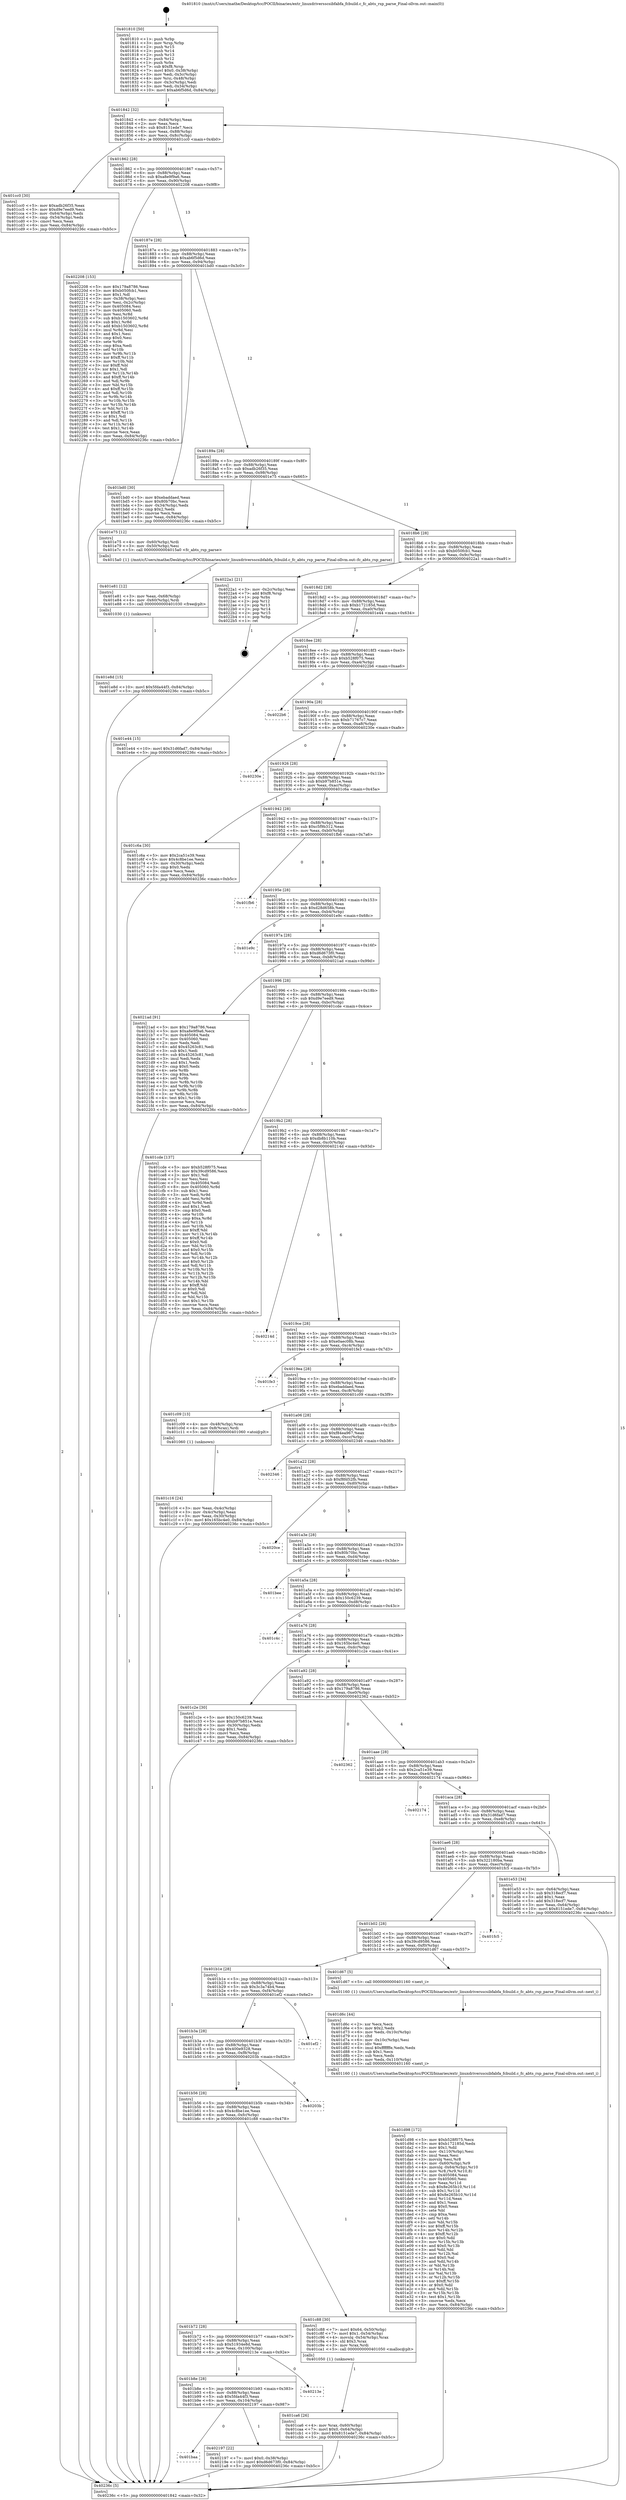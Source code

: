 digraph "0x401810" {
  label = "0x401810 (/mnt/c/Users/mathe/Desktop/tcc/POCII/binaries/extr_linuxdriversscsibfabfa_fcbuild.c_fc_abts_rsp_parse_Final-ollvm.out::main(0))"
  labelloc = "t"
  node[shape=record]

  Entry [label="",width=0.3,height=0.3,shape=circle,fillcolor=black,style=filled]
  "0x401842" [label="{
     0x401842 [32]\l
     | [instrs]\l
     &nbsp;&nbsp;0x401842 \<+6\>: mov -0x84(%rbp),%eax\l
     &nbsp;&nbsp;0x401848 \<+2\>: mov %eax,%ecx\l
     &nbsp;&nbsp;0x40184a \<+6\>: sub $0x8151ede7,%ecx\l
     &nbsp;&nbsp;0x401850 \<+6\>: mov %eax,-0x88(%rbp)\l
     &nbsp;&nbsp;0x401856 \<+6\>: mov %ecx,-0x8c(%rbp)\l
     &nbsp;&nbsp;0x40185c \<+6\>: je 0000000000401cc0 \<main+0x4b0\>\l
  }"]
  "0x401cc0" [label="{
     0x401cc0 [30]\l
     | [instrs]\l
     &nbsp;&nbsp;0x401cc0 \<+5\>: mov $0xadb26f35,%eax\l
     &nbsp;&nbsp;0x401cc5 \<+5\>: mov $0xd9e7eed9,%ecx\l
     &nbsp;&nbsp;0x401cca \<+3\>: mov -0x64(%rbp),%edx\l
     &nbsp;&nbsp;0x401ccd \<+3\>: cmp -0x54(%rbp),%edx\l
     &nbsp;&nbsp;0x401cd0 \<+3\>: cmovl %ecx,%eax\l
     &nbsp;&nbsp;0x401cd3 \<+6\>: mov %eax,-0x84(%rbp)\l
     &nbsp;&nbsp;0x401cd9 \<+5\>: jmp 000000000040236c \<main+0xb5c\>\l
  }"]
  "0x401862" [label="{
     0x401862 [28]\l
     | [instrs]\l
     &nbsp;&nbsp;0x401862 \<+5\>: jmp 0000000000401867 \<main+0x57\>\l
     &nbsp;&nbsp;0x401867 \<+6\>: mov -0x88(%rbp),%eax\l
     &nbsp;&nbsp;0x40186d \<+5\>: sub $0xa8e9f9a6,%eax\l
     &nbsp;&nbsp;0x401872 \<+6\>: mov %eax,-0x90(%rbp)\l
     &nbsp;&nbsp;0x401878 \<+6\>: je 0000000000402208 \<main+0x9f8\>\l
  }"]
  Exit [label="",width=0.3,height=0.3,shape=circle,fillcolor=black,style=filled,peripheries=2]
  "0x402208" [label="{
     0x402208 [153]\l
     | [instrs]\l
     &nbsp;&nbsp;0x402208 \<+5\>: mov $0x179a8786,%eax\l
     &nbsp;&nbsp;0x40220d \<+5\>: mov $0xb050fcb1,%ecx\l
     &nbsp;&nbsp;0x402212 \<+2\>: mov $0x1,%dl\l
     &nbsp;&nbsp;0x402214 \<+3\>: mov -0x38(%rbp),%esi\l
     &nbsp;&nbsp;0x402217 \<+3\>: mov %esi,-0x2c(%rbp)\l
     &nbsp;&nbsp;0x40221a \<+7\>: mov 0x405084,%esi\l
     &nbsp;&nbsp;0x402221 \<+7\>: mov 0x405060,%edi\l
     &nbsp;&nbsp;0x402228 \<+3\>: mov %esi,%r8d\l
     &nbsp;&nbsp;0x40222b \<+7\>: sub $0xb1503602,%r8d\l
     &nbsp;&nbsp;0x402232 \<+4\>: sub $0x1,%r8d\l
     &nbsp;&nbsp;0x402236 \<+7\>: add $0xb1503602,%r8d\l
     &nbsp;&nbsp;0x40223d \<+4\>: imul %r8d,%esi\l
     &nbsp;&nbsp;0x402241 \<+3\>: and $0x1,%esi\l
     &nbsp;&nbsp;0x402244 \<+3\>: cmp $0x0,%esi\l
     &nbsp;&nbsp;0x402247 \<+4\>: sete %r9b\l
     &nbsp;&nbsp;0x40224b \<+3\>: cmp $0xa,%edi\l
     &nbsp;&nbsp;0x40224e \<+4\>: setl %r10b\l
     &nbsp;&nbsp;0x402252 \<+3\>: mov %r9b,%r11b\l
     &nbsp;&nbsp;0x402255 \<+4\>: xor $0xff,%r11b\l
     &nbsp;&nbsp;0x402259 \<+3\>: mov %r10b,%bl\l
     &nbsp;&nbsp;0x40225c \<+3\>: xor $0xff,%bl\l
     &nbsp;&nbsp;0x40225f \<+3\>: xor $0x1,%dl\l
     &nbsp;&nbsp;0x402262 \<+3\>: mov %r11b,%r14b\l
     &nbsp;&nbsp;0x402265 \<+4\>: and $0xff,%r14b\l
     &nbsp;&nbsp;0x402269 \<+3\>: and %dl,%r9b\l
     &nbsp;&nbsp;0x40226c \<+3\>: mov %bl,%r15b\l
     &nbsp;&nbsp;0x40226f \<+4\>: and $0xff,%r15b\l
     &nbsp;&nbsp;0x402273 \<+3\>: and %dl,%r10b\l
     &nbsp;&nbsp;0x402276 \<+3\>: or %r9b,%r14b\l
     &nbsp;&nbsp;0x402279 \<+3\>: or %r10b,%r15b\l
     &nbsp;&nbsp;0x40227c \<+3\>: xor %r15b,%r14b\l
     &nbsp;&nbsp;0x40227f \<+3\>: or %bl,%r11b\l
     &nbsp;&nbsp;0x402282 \<+4\>: xor $0xff,%r11b\l
     &nbsp;&nbsp;0x402286 \<+3\>: or $0x1,%dl\l
     &nbsp;&nbsp;0x402289 \<+3\>: and %dl,%r11b\l
     &nbsp;&nbsp;0x40228c \<+3\>: or %r11b,%r14b\l
     &nbsp;&nbsp;0x40228f \<+4\>: test $0x1,%r14b\l
     &nbsp;&nbsp;0x402293 \<+3\>: cmovne %ecx,%eax\l
     &nbsp;&nbsp;0x402296 \<+6\>: mov %eax,-0x84(%rbp)\l
     &nbsp;&nbsp;0x40229c \<+5\>: jmp 000000000040236c \<main+0xb5c\>\l
  }"]
  "0x40187e" [label="{
     0x40187e [28]\l
     | [instrs]\l
     &nbsp;&nbsp;0x40187e \<+5\>: jmp 0000000000401883 \<main+0x73\>\l
     &nbsp;&nbsp;0x401883 \<+6\>: mov -0x88(%rbp),%eax\l
     &nbsp;&nbsp;0x401889 \<+5\>: sub $0xab6f5d6d,%eax\l
     &nbsp;&nbsp;0x40188e \<+6\>: mov %eax,-0x94(%rbp)\l
     &nbsp;&nbsp;0x401894 \<+6\>: je 0000000000401bd0 \<main+0x3c0\>\l
  }"]
  "0x401baa" [label="{
     0x401baa\l
  }", style=dashed]
  "0x401bd0" [label="{
     0x401bd0 [30]\l
     | [instrs]\l
     &nbsp;&nbsp;0x401bd0 \<+5\>: mov $0xebaddaed,%eax\l
     &nbsp;&nbsp;0x401bd5 \<+5\>: mov $0x80b70bc,%ecx\l
     &nbsp;&nbsp;0x401bda \<+3\>: mov -0x34(%rbp),%edx\l
     &nbsp;&nbsp;0x401bdd \<+3\>: cmp $0x2,%edx\l
     &nbsp;&nbsp;0x401be0 \<+3\>: cmovne %ecx,%eax\l
     &nbsp;&nbsp;0x401be3 \<+6\>: mov %eax,-0x84(%rbp)\l
     &nbsp;&nbsp;0x401be9 \<+5\>: jmp 000000000040236c \<main+0xb5c\>\l
  }"]
  "0x40189a" [label="{
     0x40189a [28]\l
     | [instrs]\l
     &nbsp;&nbsp;0x40189a \<+5\>: jmp 000000000040189f \<main+0x8f\>\l
     &nbsp;&nbsp;0x40189f \<+6\>: mov -0x88(%rbp),%eax\l
     &nbsp;&nbsp;0x4018a5 \<+5\>: sub $0xadb26f35,%eax\l
     &nbsp;&nbsp;0x4018aa \<+6\>: mov %eax,-0x98(%rbp)\l
     &nbsp;&nbsp;0x4018b0 \<+6\>: je 0000000000401e75 \<main+0x665\>\l
  }"]
  "0x40236c" [label="{
     0x40236c [5]\l
     | [instrs]\l
     &nbsp;&nbsp;0x40236c \<+5\>: jmp 0000000000401842 \<main+0x32\>\l
  }"]
  "0x401810" [label="{
     0x401810 [50]\l
     | [instrs]\l
     &nbsp;&nbsp;0x401810 \<+1\>: push %rbp\l
     &nbsp;&nbsp;0x401811 \<+3\>: mov %rsp,%rbp\l
     &nbsp;&nbsp;0x401814 \<+2\>: push %r15\l
     &nbsp;&nbsp;0x401816 \<+2\>: push %r14\l
     &nbsp;&nbsp;0x401818 \<+2\>: push %r13\l
     &nbsp;&nbsp;0x40181a \<+2\>: push %r12\l
     &nbsp;&nbsp;0x40181c \<+1\>: push %rbx\l
     &nbsp;&nbsp;0x40181d \<+7\>: sub $0xf8,%rsp\l
     &nbsp;&nbsp;0x401824 \<+7\>: movl $0x0,-0x38(%rbp)\l
     &nbsp;&nbsp;0x40182b \<+3\>: mov %edi,-0x3c(%rbp)\l
     &nbsp;&nbsp;0x40182e \<+4\>: mov %rsi,-0x48(%rbp)\l
     &nbsp;&nbsp;0x401832 \<+3\>: mov -0x3c(%rbp),%edi\l
     &nbsp;&nbsp;0x401835 \<+3\>: mov %edi,-0x34(%rbp)\l
     &nbsp;&nbsp;0x401838 \<+10\>: movl $0xab6f5d6d,-0x84(%rbp)\l
  }"]
  "0x402197" [label="{
     0x402197 [22]\l
     | [instrs]\l
     &nbsp;&nbsp;0x402197 \<+7\>: movl $0x0,-0x38(%rbp)\l
     &nbsp;&nbsp;0x40219e \<+10\>: movl $0xd6d673f0,-0x84(%rbp)\l
     &nbsp;&nbsp;0x4021a8 \<+5\>: jmp 000000000040236c \<main+0xb5c\>\l
  }"]
  "0x401e75" [label="{
     0x401e75 [12]\l
     | [instrs]\l
     &nbsp;&nbsp;0x401e75 \<+4\>: mov -0x60(%rbp),%rdi\l
     &nbsp;&nbsp;0x401e79 \<+3\>: mov -0x50(%rbp),%esi\l
     &nbsp;&nbsp;0x401e7c \<+5\>: call 00000000004015a0 \<fc_abts_rsp_parse\>\l
     | [calls]\l
     &nbsp;&nbsp;0x4015a0 \{1\} (/mnt/c/Users/mathe/Desktop/tcc/POCII/binaries/extr_linuxdriversscsibfabfa_fcbuild.c_fc_abts_rsp_parse_Final-ollvm.out::fc_abts_rsp_parse)\l
  }"]
  "0x4018b6" [label="{
     0x4018b6 [28]\l
     | [instrs]\l
     &nbsp;&nbsp;0x4018b6 \<+5\>: jmp 00000000004018bb \<main+0xab\>\l
     &nbsp;&nbsp;0x4018bb \<+6\>: mov -0x88(%rbp),%eax\l
     &nbsp;&nbsp;0x4018c1 \<+5\>: sub $0xb050fcb1,%eax\l
     &nbsp;&nbsp;0x4018c6 \<+6\>: mov %eax,-0x9c(%rbp)\l
     &nbsp;&nbsp;0x4018cc \<+6\>: je 00000000004022a1 \<main+0xa91\>\l
  }"]
  "0x401b8e" [label="{
     0x401b8e [28]\l
     | [instrs]\l
     &nbsp;&nbsp;0x401b8e \<+5\>: jmp 0000000000401b93 \<main+0x383\>\l
     &nbsp;&nbsp;0x401b93 \<+6\>: mov -0x88(%rbp),%eax\l
     &nbsp;&nbsp;0x401b99 \<+5\>: sub $0x5fda44f3,%eax\l
     &nbsp;&nbsp;0x401b9e \<+6\>: mov %eax,-0x104(%rbp)\l
     &nbsp;&nbsp;0x401ba4 \<+6\>: je 0000000000402197 \<main+0x987\>\l
  }"]
  "0x4022a1" [label="{
     0x4022a1 [21]\l
     | [instrs]\l
     &nbsp;&nbsp;0x4022a1 \<+3\>: mov -0x2c(%rbp),%eax\l
     &nbsp;&nbsp;0x4022a4 \<+7\>: add $0xf8,%rsp\l
     &nbsp;&nbsp;0x4022ab \<+1\>: pop %rbx\l
     &nbsp;&nbsp;0x4022ac \<+2\>: pop %r12\l
     &nbsp;&nbsp;0x4022ae \<+2\>: pop %r13\l
     &nbsp;&nbsp;0x4022b0 \<+2\>: pop %r14\l
     &nbsp;&nbsp;0x4022b2 \<+2\>: pop %r15\l
     &nbsp;&nbsp;0x4022b4 \<+1\>: pop %rbp\l
     &nbsp;&nbsp;0x4022b5 \<+1\>: ret\l
  }"]
  "0x4018d2" [label="{
     0x4018d2 [28]\l
     | [instrs]\l
     &nbsp;&nbsp;0x4018d2 \<+5\>: jmp 00000000004018d7 \<main+0xc7\>\l
     &nbsp;&nbsp;0x4018d7 \<+6\>: mov -0x88(%rbp),%eax\l
     &nbsp;&nbsp;0x4018dd \<+5\>: sub $0xb172185d,%eax\l
     &nbsp;&nbsp;0x4018e2 \<+6\>: mov %eax,-0xa0(%rbp)\l
     &nbsp;&nbsp;0x4018e8 \<+6\>: je 0000000000401e44 \<main+0x634\>\l
  }"]
  "0x40213e" [label="{
     0x40213e\l
  }", style=dashed]
  "0x401e44" [label="{
     0x401e44 [15]\l
     | [instrs]\l
     &nbsp;&nbsp;0x401e44 \<+10\>: movl $0x31d6fad7,-0x84(%rbp)\l
     &nbsp;&nbsp;0x401e4e \<+5\>: jmp 000000000040236c \<main+0xb5c\>\l
  }"]
  "0x4018ee" [label="{
     0x4018ee [28]\l
     | [instrs]\l
     &nbsp;&nbsp;0x4018ee \<+5\>: jmp 00000000004018f3 \<main+0xe3\>\l
     &nbsp;&nbsp;0x4018f3 \<+6\>: mov -0x88(%rbp),%eax\l
     &nbsp;&nbsp;0x4018f9 \<+5\>: sub $0xb528f075,%eax\l
     &nbsp;&nbsp;0x4018fe \<+6\>: mov %eax,-0xa4(%rbp)\l
     &nbsp;&nbsp;0x401904 \<+6\>: je 00000000004022b6 \<main+0xaa6\>\l
  }"]
  "0x401e8d" [label="{
     0x401e8d [15]\l
     | [instrs]\l
     &nbsp;&nbsp;0x401e8d \<+10\>: movl $0x5fda44f3,-0x84(%rbp)\l
     &nbsp;&nbsp;0x401e97 \<+5\>: jmp 000000000040236c \<main+0xb5c\>\l
  }"]
  "0x4022b6" [label="{
     0x4022b6\l
  }", style=dashed]
  "0x40190a" [label="{
     0x40190a [28]\l
     | [instrs]\l
     &nbsp;&nbsp;0x40190a \<+5\>: jmp 000000000040190f \<main+0xff\>\l
     &nbsp;&nbsp;0x40190f \<+6\>: mov -0x88(%rbp),%eax\l
     &nbsp;&nbsp;0x401915 \<+5\>: sub $0xb71767c7,%eax\l
     &nbsp;&nbsp;0x40191a \<+6\>: mov %eax,-0xa8(%rbp)\l
     &nbsp;&nbsp;0x401920 \<+6\>: je 000000000040230e \<main+0xafe\>\l
  }"]
  "0x401e81" [label="{
     0x401e81 [12]\l
     | [instrs]\l
     &nbsp;&nbsp;0x401e81 \<+3\>: mov %eax,-0x68(%rbp)\l
     &nbsp;&nbsp;0x401e84 \<+4\>: mov -0x60(%rbp),%rdi\l
     &nbsp;&nbsp;0x401e88 \<+5\>: call 0000000000401030 \<free@plt\>\l
     | [calls]\l
     &nbsp;&nbsp;0x401030 \{1\} (unknown)\l
  }"]
  "0x40230e" [label="{
     0x40230e\l
  }", style=dashed]
  "0x401926" [label="{
     0x401926 [28]\l
     | [instrs]\l
     &nbsp;&nbsp;0x401926 \<+5\>: jmp 000000000040192b \<main+0x11b\>\l
     &nbsp;&nbsp;0x40192b \<+6\>: mov -0x88(%rbp),%eax\l
     &nbsp;&nbsp;0x401931 \<+5\>: sub $0xb97b851e,%eax\l
     &nbsp;&nbsp;0x401936 \<+6\>: mov %eax,-0xac(%rbp)\l
     &nbsp;&nbsp;0x40193c \<+6\>: je 0000000000401c6a \<main+0x45a\>\l
  }"]
  "0x401d98" [label="{
     0x401d98 [172]\l
     | [instrs]\l
     &nbsp;&nbsp;0x401d98 \<+5\>: mov $0xb528f075,%ecx\l
     &nbsp;&nbsp;0x401d9d \<+5\>: mov $0xb172185d,%edx\l
     &nbsp;&nbsp;0x401da2 \<+3\>: mov $0x1,%dil\l
     &nbsp;&nbsp;0x401da5 \<+6\>: mov -0x110(%rbp),%esi\l
     &nbsp;&nbsp;0x401dab \<+3\>: imul %eax,%esi\l
     &nbsp;&nbsp;0x401dae \<+3\>: movslq %esi,%r8\l
     &nbsp;&nbsp;0x401db1 \<+4\>: mov -0x60(%rbp),%r9\l
     &nbsp;&nbsp;0x401db5 \<+4\>: movslq -0x64(%rbp),%r10\l
     &nbsp;&nbsp;0x401db9 \<+4\>: mov %r8,(%r9,%r10,8)\l
     &nbsp;&nbsp;0x401dbd \<+7\>: mov 0x405084,%eax\l
     &nbsp;&nbsp;0x401dc4 \<+7\>: mov 0x405060,%esi\l
     &nbsp;&nbsp;0x401dcb \<+3\>: mov %eax,%r11d\l
     &nbsp;&nbsp;0x401dce \<+7\>: sub $0x8e265b10,%r11d\l
     &nbsp;&nbsp;0x401dd5 \<+4\>: sub $0x1,%r11d\l
     &nbsp;&nbsp;0x401dd9 \<+7\>: add $0x8e265b10,%r11d\l
     &nbsp;&nbsp;0x401de0 \<+4\>: imul %r11d,%eax\l
     &nbsp;&nbsp;0x401de4 \<+3\>: and $0x1,%eax\l
     &nbsp;&nbsp;0x401de7 \<+3\>: cmp $0x0,%eax\l
     &nbsp;&nbsp;0x401dea \<+3\>: sete %bl\l
     &nbsp;&nbsp;0x401ded \<+3\>: cmp $0xa,%esi\l
     &nbsp;&nbsp;0x401df0 \<+4\>: setl %r14b\l
     &nbsp;&nbsp;0x401df4 \<+3\>: mov %bl,%r15b\l
     &nbsp;&nbsp;0x401df7 \<+4\>: xor $0xff,%r15b\l
     &nbsp;&nbsp;0x401dfb \<+3\>: mov %r14b,%r12b\l
     &nbsp;&nbsp;0x401dfe \<+4\>: xor $0xff,%r12b\l
     &nbsp;&nbsp;0x401e02 \<+4\>: xor $0x0,%dil\l
     &nbsp;&nbsp;0x401e06 \<+3\>: mov %r15b,%r13b\l
     &nbsp;&nbsp;0x401e09 \<+4\>: and $0x0,%r13b\l
     &nbsp;&nbsp;0x401e0d \<+3\>: and %dil,%bl\l
     &nbsp;&nbsp;0x401e10 \<+3\>: mov %r12b,%al\l
     &nbsp;&nbsp;0x401e13 \<+2\>: and $0x0,%al\l
     &nbsp;&nbsp;0x401e15 \<+3\>: and %dil,%r14b\l
     &nbsp;&nbsp;0x401e18 \<+3\>: or %bl,%r13b\l
     &nbsp;&nbsp;0x401e1b \<+3\>: or %r14b,%al\l
     &nbsp;&nbsp;0x401e1e \<+3\>: xor %al,%r13b\l
     &nbsp;&nbsp;0x401e21 \<+3\>: or %r12b,%r15b\l
     &nbsp;&nbsp;0x401e24 \<+4\>: xor $0xff,%r15b\l
     &nbsp;&nbsp;0x401e28 \<+4\>: or $0x0,%dil\l
     &nbsp;&nbsp;0x401e2c \<+3\>: and %dil,%r15b\l
     &nbsp;&nbsp;0x401e2f \<+3\>: or %r15b,%r13b\l
     &nbsp;&nbsp;0x401e32 \<+4\>: test $0x1,%r13b\l
     &nbsp;&nbsp;0x401e36 \<+3\>: cmovne %edx,%ecx\l
     &nbsp;&nbsp;0x401e39 \<+6\>: mov %ecx,-0x84(%rbp)\l
     &nbsp;&nbsp;0x401e3f \<+5\>: jmp 000000000040236c \<main+0xb5c\>\l
  }"]
  "0x401c6a" [label="{
     0x401c6a [30]\l
     | [instrs]\l
     &nbsp;&nbsp;0x401c6a \<+5\>: mov $0x2ca51e39,%eax\l
     &nbsp;&nbsp;0x401c6f \<+5\>: mov $0x4c8be1ee,%ecx\l
     &nbsp;&nbsp;0x401c74 \<+3\>: mov -0x30(%rbp),%edx\l
     &nbsp;&nbsp;0x401c77 \<+3\>: cmp $0x0,%edx\l
     &nbsp;&nbsp;0x401c7a \<+3\>: cmove %ecx,%eax\l
     &nbsp;&nbsp;0x401c7d \<+6\>: mov %eax,-0x84(%rbp)\l
     &nbsp;&nbsp;0x401c83 \<+5\>: jmp 000000000040236c \<main+0xb5c\>\l
  }"]
  "0x401942" [label="{
     0x401942 [28]\l
     | [instrs]\l
     &nbsp;&nbsp;0x401942 \<+5\>: jmp 0000000000401947 \<main+0x137\>\l
     &nbsp;&nbsp;0x401947 \<+6\>: mov -0x88(%rbp),%eax\l
     &nbsp;&nbsp;0x40194d \<+5\>: sub $0xc5f9b312,%eax\l
     &nbsp;&nbsp;0x401952 \<+6\>: mov %eax,-0xb0(%rbp)\l
     &nbsp;&nbsp;0x401958 \<+6\>: je 0000000000401fb6 \<main+0x7a6\>\l
  }"]
  "0x401d6c" [label="{
     0x401d6c [44]\l
     | [instrs]\l
     &nbsp;&nbsp;0x401d6c \<+2\>: xor %ecx,%ecx\l
     &nbsp;&nbsp;0x401d6e \<+5\>: mov $0x2,%edx\l
     &nbsp;&nbsp;0x401d73 \<+6\>: mov %edx,-0x10c(%rbp)\l
     &nbsp;&nbsp;0x401d79 \<+1\>: cltd\l
     &nbsp;&nbsp;0x401d7a \<+6\>: mov -0x10c(%rbp),%esi\l
     &nbsp;&nbsp;0x401d80 \<+2\>: idiv %esi\l
     &nbsp;&nbsp;0x401d82 \<+6\>: imul $0xfffffffe,%edx,%edx\l
     &nbsp;&nbsp;0x401d88 \<+3\>: sub $0x1,%ecx\l
     &nbsp;&nbsp;0x401d8b \<+2\>: sub %ecx,%edx\l
     &nbsp;&nbsp;0x401d8d \<+6\>: mov %edx,-0x110(%rbp)\l
     &nbsp;&nbsp;0x401d93 \<+5\>: call 0000000000401160 \<next_i\>\l
     | [calls]\l
     &nbsp;&nbsp;0x401160 \{1\} (/mnt/c/Users/mathe/Desktop/tcc/POCII/binaries/extr_linuxdriversscsibfabfa_fcbuild.c_fc_abts_rsp_parse_Final-ollvm.out::next_i)\l
  }"]
  "0x401fb6" [label="{
     0x401fb6\l
  }", style=dashed]
  "0x40195e" [label="{
     0x40195e [28]\l
     | [instrs]\l
     &nbsp;&nbsp;0x40195e \<+5\>: jmp 0000000000401963 \<main+0x153\>\l
     &nbsp;&nbsp;0x401963 \<+6\>: mov -0x88(%rbp),%eax\l
     &nbsp;&nbsp;0x401969 \<+5\>: sub $0xd28d658b,%eax\l
     &nbsp;&nbsp;0x40196e \<+6\>: mov %eax,-0xb4(%rbp)\l
     &nbsp;&nbsp;0x401974 \<+6\>: je 0000000000401e9c \<main+0x68c\>\l
  }"]
  "0x401ca6" [label="{
     0x401ca6 [26]\l
     | [instrs]\l
     &nbsp;&nbsp;0x401ca6 \<+4\>: mov %rax,-0x60(%rbp)\l
     &nbsp;&nbsp;0x401caa \<+7\>: movl $0x0,-0x64(%rbp)\l
     &nbsp;&nbsp;0x401cb1 \<+10\>: movl $0x8151ede7,-0x84(%rbp)\l
     &nbsp;&nbsp;0x401cbb \<+5\>: jmp 000000000040236c \<main+0xb5c\>\l
  }"]
  "0x401e9c" [label="{
     0x401e9c\l
  }", style=dashed]
  "0x40197a" [label="{
     0x40197a [28]\l
     | [instrs]\l
     &nbsp;&nbsp;0x40197a \<+5\>: jmp 000000000040197f \<main+0x16f\>\l
     &nbsp;&nbsp;0x40197f \<+6\>: mov -0x88(%rbp),%eax\l
     &nbsp;&nbsp;0x401985 \<+5\>: sub $0xd6d673f0,%eax\l
     &nbsp;&nbsp;0x40198a \<+6\>: mov %eax,-0xb8(%rbp)\l
     &nbsp;&nbsp;0x401990 \<+6\>: je 00000000004021ad \<main+0x99d\>\l
  }"]
  "0x401b72" [label="{
     0x401b72 [28]\l
     | [instrs]\l
     &nbsp;&nbsp;0x401b72 \<+5\>: jmp 0000000000401b77 \<main+0x367\>\l
     &nbsp;&nbsp;0x401b77 \<+6\>: mov -0x88(%rbp),%eax\l
     &nbsp;&nbsp;0x401b7d \<+5\>: sub $0x51934e8d,%eax\l
     &nbsp;&nbsp;0x401b82 \<+6\>: mov %eax,-0x100(%rbp)\l
     &nbsp;&nbsp;0x401b88 \<+6\>: je 000000000040213e \<main+0x92e\>\l
  }"]
  "0x4021ad" [label="{
     0x4021ad [91]\l
     | [instrs]\l
     &nbsp;&nbsp;0x4021ad \<+5\>: mov $0x179a8786,%eax\l
     &nbsp;&nbsp;0x4021b2 \<+5\>: mov $0xa8e9f9a6,%ecx\l
     &nbsp;&nbsp;0x4021b7 \<+7\>: mov 0x405084,%edx\l
     &nbsp;&nbsp;0x4021be \<+7\>: mov 0x405060,%esi\l
     &nbsp;&nbsp;0x4021c5 \<+2\>: mov %edx,%edi\l
     &nbsp;&nbsp;0x4021c7 \<+6\>: add $0x45263c81,%edi\l
     &nbsp;&nbsp;0x4021cd \<+3\>: sub $0x1,%edi\l
     &nbsp;&nbsp;0x4021d0 \<+6\>: sub $0x45263c81,%edi\l
     &nbsp;&nbsp;0x4021d6 \<+3\>: imul %edi,%edx\l
     &nbsp;&nbsp;0x4021d9 \<+3\>: and $0x1,%edx\l
     &nbsp;&nbsp;0x4021dc \<+3\>: cmp $0x0,%edx\l
     &nbsp;&nbsp;0x4021df \<+4\>: sete %r8b\l
     &nbsp;&nbsp;0x4021e3 \<+3\>: cmp $0xa,%esi\l
     &nbsp;&nbsp;0x4021e6 \<+4\>: setl %r9b\l
     &nbsp;&nbsp;0x4021ea \<+3\>: mov %r8b,%r10b\l
     &nbsp;&nbsp;0x4021ed \<+3\>: and %r9b,%r10b\l
     &nbsp;&nbsp;0x4021f0 \<+3\>: xor %r9b,%r8b\l
     &nbsp;&nbsp;0x4021f3 \<+3\>: or %r8b,%r10b\l
     &nbsp;&nbsp;0x4021f6 \<+4\>: test $0x1,%r10b\l
     &nbsp;&nbsp;0x4021fa \<+3\>: cmovne %ecx,%eax\l
     &nbsp;&nbsp;0x4021fd \<+6\>: mov %eax,-0x84(%rbp)\l
     &nbsp;&nbsp;0x402203 \<+5\>: jmp 000000000040236c \<main+0xb5c\>\l
  }"]
  "0x401996" [label="{
     0x401996 [28]\l
     | [instrs]\l
     &nbsp;&nbsp;0x401996 \<+5\>: jmp 000000000040199b \<main+0x18b\>\l
     &nbsp;&nbsp;0x40199b \<+6\>: mov -0x88(%rbp),%eax\l
     &nbsp;&nbsp;0x4019a1 \<+5\>: sub $0xd9e7eed9,%eax\l
     &nbsp;&nbsp;0x4019a6 \<+6\>: mov %eax,-0xbc(%rbp)\l
     &nbsp;&nbsp;0x4019ac \<+6\>: je 0000000000401cde \<main+0x4ce\>\l
  }"]
  "0x401c88" [label="{
     0x401c88 [30]\l
     | [instrs]\l
     &nbsp;&nbsp;0x401c88 \<+7\>: movl $0x64,-0x50(%rbp)\l
     &nbsp;&nbsp;0x401c8f \<+7\>: movl $0x1,-0x54(%rbp)\l
     &nbsp;&nbsp;0x401c96 \<+4\>: movslq -0x54(%rbp),%rax\l
     &nbsp;&nbsp;0x401c9a \<+4\>: shl $0x3,%rax\l
     &nbsp;&nbsp;0x401c9e \<+3\>: mov %rax,%rdi\l
     &nbsp;&nbsp;0x401ca1 \<+5\>: call 0000000000401050 \<malloc@plt\>\l
     | [calls]\l
     &nbsp;&nbsp;0x401050 \{1\} (unknown)\l
  }"]
  "0x401cde" [label="{
     0x401cde [137]\l
     | [instrs]\l
     &nbsp;&nbsp;0x401cde \<+5\>: mov $0xb528f075,%eax\l
     &nbsp;&nbsp;0x401ce3 \<+5\>: mov $0x39cd9586,%ecx\l
     &nbsp;&nbsp;0x401ce8 \<+2\>: mov $0x1,%dl\l
     &nbsp;&nbsp;0x401cea \<+2\>: xor %esi,%esi\l
     &nbsp;&nbsp;0x401cec \<+7\>: mov 0x405084,%edi\l
     &nbsp;&nbsp;0x401cf3 \<+8\>: mov 0x405060,%r8d\l
     &nbsp;&nbsp;0x401cfb \<+3\>: sub $0x1,%esi\l
     &nbsp;&nbsp;0x401cfe \<+3\>: mov %edi,%r9d\l
     &nbsp;&nbsp;0x401d01 \<+3\>: add %esi,%r9d\l
     &nbsp;&nbsp;0x401d04 \<+4\>: imul %r9d,%edi\l
     &nbsp;&nbsp;0x401d08 \<+3\>: and $0x1,%edi\l
     &nbsp;&nbsp;0x401d0b \<+3\>: cmp $0x0,%edi\l
     &nbsp;&nbsp;0x401d0e \<+4\>: sete %r10b\l
     &nbsp;&nbsp;0x401d12 \<+4\>: cmp $0xa,%r8d\l
     &nbsp;&nbsp;0x401d16 \<+4\>: setl %r11b\l
     &nbsp;&nbsp;0x401d1a \<+3\>: mov %r10b,%bl\l
     &nbsp;&nbsp;0x401d1d \<+3\>: xor $0xff,%bl\l
     &nbsp;&nbsp;0x401d20 \<+3\>: mov %r11b,%r14b\l
     &nbsp;&nbsp;0x401d23 \<+4\>: xor $0xff,%r14b\l
     &nbsp;&nbsp;0x401d27 \<+3\>: xor $0x0,%dl\l
     &nbsp;&nbsp;0x401d2a \<+3\>: mov %bl,%r15b\l
     &nbsp;&nbsp;0x401d2d \<+4\>: and $0x0,%r15b\l
     &nbsp;&nbsp;0x401d31 \<+3\>: and %dl,%r10b\l
     &nbsp;&nbsp;0x401d34 \<+3\>: mov %r14b,%r12b\l
     &nbsp;&nbsp;0x401d37 \<+4\>: and $0x0,%r12b\l
     &nbsp;&nbsp;0x401d3b \<+3\>: and %dl,%r11b\l
     &nbsp;&nbsp;0x401d3e \<+3\>: or %r10b,%r15b\l
     &nbsp;&nbsp;0x401d41 \<+3\>: or %r11b,%r12b\l
     &nbsp;&nbsp;0x401d44 \<+3\>: xor %r12b,%r15b\l
     &nbsp;&nbsp;0x401d47 \<+3\>: or %r14b,%bl\l
     &nbsp;&nbsp;0x401d4a \<+3\>: xor $0xff,%bl\l
     &nbsp;&nbsp;0x401d4d \<+3\>: or $0x0,%dl\l
     &nbsp;&nbsp;0x401d50 \<+2\>: and %dl,%bl\l
     &nbsp;&nbsp;0x401d52 \<+3\>: or %bl,%r15b\l
     &nbsp;&nbsp;0x401d55 \<+4\>: test $0x1,%r15b\l
     &nbsp;&nbsp;0x401d59 \<+3\>: cmovne %ecx,%eax\l
     &nbsp;&nbsp;0x401d5c \<+6\>: mov %eax,-0x84(%rbp)\l
     &nbsp;&nbsp;0x401d62 \<+5\>: jmp 000000000040236c \<main+0xb5c\>\l
  }"]
  "0x4019b2" [label="{
     0x4019b2 [28]\l
     | [instrs]\l
     &nbsp;&nbsp;0x4019b2 \<+5\>: jmp 00000000004019b7 \<main+0x1a7\>\l
     &nbsp;&nbsp;0x4019b7 \<+6\>: mov -0x88(%rbp),%eax\l
     &nbsp;&nbsp;0x4019bd \<+5\>: sub $0xdb8b110b,%eax\l
     &nbsp;&nbsp;0x4019c2 \<+6\>: mov %eax,-0xc0(%rbp)\l
     &nbsp;&nbsp;0x4019c8 \<+6\>: je 000000000040214d \<main+0x93d\>\l
  }"]
  "0x401b56" [label="{
     0x401b56 [28]\l
     | [instrs]\l
     &nbsp;&nbsp;0x401b56 \<+5\>: jmp 0000000000401b5b \<main+0x34b\>\l
     &nbsp;&nbsp;0x401b5b \<+6\>: mov -0x88(%rbp),%eax\l
     &nbsp;&nbsp;0x401b61 \<+5\>: sub $0x4c8be1ee,%eax\l
     &nbsp;&nbsp;0x401b66 \<+6\>: mov %eax,-0xfc(%rbp)\l
     &nbsp;&nbsp;0x401b6c \<+6\>: je 0000000000401c88 \<main+0x478\>\l
  }"]
  "0x40214d" [label="{
     0x40214d\l
  }", style=dashed]
  "0x4019ce" [label="{
     0x4019ce [28]\l
     | [instrs]\l
     &nbsp;&nbsp;0x4019ce \<+5\>: jmp 00000000004019d3 \<main+0x1c3\>\l
     &nbsp;&nbsp;0x4019d3 \<+6\>: mov -0x88(%rbp),%eax\l
     &nbsp;&nbsp;0x4019d9 \<+5\>: sub $0xe0aec08b,%eax\l
     &nbsp;&nbsp;0x4019de \<+6\>: mov %eax,-0xc4(%rbp)\l
     &nbsp;&nbsp;0x4019e4 \<+6\>: je 0000000000401fe3 \<main+0x7d3\>\l
  }"]
  "0x40203b" [label="{
     0x40203b\l
  }", style=dashed]
  "0x401fe3" [label="{
     0x401fe3\l
  }", style=dashed]
  "0x4019ea" [label="{
     0x4019ea [28]\l
     | [instrs]\l
     &nbsp;&nbsp;0x4019ea \<+5\>: jmp 00000000004019ef \<main+0x1df\>\l
     &nbsp;&nbsp;0x4019ef \<+6\>: mov -0x88(%rbp),%eax\l
     &nbsp;&nbsp;0x4019f5 \<+5\>: sub $0xebaddaed,%eax\l
     &nbsp;&nbsp;0x4019fa \<+6\>: mov %eax,-0xc8(%rbp)\l
     &nbsp;&nbsp;0x401a00 \<+6\>: je 0000000000401c09 \<main+0x3f9\>\l
  }"]
  "0x401b3a" [label="{
     0x401b3a [28]\l
     | [instrs]\l
     &nbsp;&nbsp;0x401b3a \<+5\>: jmp 0000000000401b3f \<main+0x32f\>\l
     &nbsp;&nbsp;0x401b3f \<+6\>: mov -0x88(%rbp),%eax\l
     &nbsp;&nbsp;0x401b45 \<+5\>: sub $0x400e9328,%eax\l
     &nbsp;&nbsp;0x401b4a \<+6\>: mov %eax,-0xf8(%rbp)\l
     &nbsp;&nbsp;0x401b50 \<+6\>: je 000000000040203b \<main+0x82b\>\l
  }"]
  "0x401c09" [label="{
     0x401c09 [13]\l
     | [instrs]\l
     &nbsp;&nbsp;0x401c09 \<+4\>: mov -0x48(%rbp),%rax\l
     &nbsp;&nbsp;0x401c0d \<+4\>: mov 0x8(%rax),%rdi\l
     &nbsp;&nbsp;0x401c11 \<+5\>: call 0000000000401060 \<atoi@plt\>\l
     | [calls]\l
     &nbsp;&nbsp;0x401060 \{1\} (unknown)\l
  }"]
  "0x401a06" [label="{
     0x401a06 [28]\l
     | [instrs]\l
     &nbsp;&nbsp;0x401a06 \<+5\>: jmp 0000000000401a0b \<main+0x1fb\>\l
     &nbsp;&nbsp;0x401a0b \<+6\>: mov -0x88(%rbp),%eax\l
     &nbsp;&nbsp;0x401a11 \<+5\>: sub $0xf84ea967,%eax\l
     &nbsp;&nbsp;0x401a16 \<+6\>: mov %eax,-0xcc(%rbp)\l
     &nbsp;&nbsp;0x401a1c \<+6\>: je 0000000000402346 \<main+0xb36\>\l
  }"]
  "0x401c16" [label="{
     0x401c16 [24]\l
     | [instrs]\l
     &nbsp;&nbsp;0x401c16 \<+3\>: mov %eax,-0x4c(%rbp)\l
     &nbsp;&nbsp;0x401c19 \<+3\>: mov -0x4c(%rbp),%eax\l
     &nbsp;&nbsp;0x401c1c \<+3\>: mov %eax,-0x30(%rbp)\l
     &nbsp;&nbsp;0x401c1f \<+10\>: movl $0x165bc4e0,-0x84(%rbp)\l
     &nbsp;&nbsp;0x401c29 \<+5\>: jmp 000000000040236c \<main+0xb5c\>\l
  }"]
  "0x401ef2" [label="{
     0x401ef2\l
  }", style=dashed]
  "0x402346" [label="{
     0x402346\l
  }", style=dashed]
  "0x401a22" [label="{
     0x401a22 [28]\l
     | [instrs]\l
     &nbsp;&nbsp;0x401a22 \<+5\>: jmp 0000000000401a27 \<main+0x217\>\l
     &nbsp;&nbsp;0x401a27 \<+6\>: mov -0x88(%rbp),%eax\l
     &nbsp;&nbsp;0x401a2d \<+5\>: sub $0xf8fd52fb,%eax\l
     &nbsp;&nbsp;0x401a32 \<+6\>: mov %eax,-0xd0(%rbp)\l
     &nbsp;&nbsp;0x401a38 \<+6\>: je 00000000004020ce \<main+0x8be\>\l
  }"]
  "0x401b1e" [label="{
     0x401b1e [28]\l
     | [instrs]\l
     &nbsp;&nbsp;0x401b1e \<+5\>: jmp 0000000000401b23 \<main+0x313\>\l
     &nbsp;&nbsp;0x401b23 \<+6\>: mov -0x88(%rbp),%eax\l
     &nbsp;&nbsp;0x401b29 \<+5\>: sub $0x3c3a74b4,%eax\l
     &nbsp;&nbsp;0x401b2e \<+6\>: mov %eax,-0xf4(%rbp)\l
     &nbsp;&nbsp;0x401b34 \<+6\>: je 0000000000401ef2 \<main+0x6e2\>\l
  }"]
  "0x4020ce" [label="{
     0x4020ce\l
  }", style=dashed]
  "0x401a3e" [label="{
     0x401a3e [28]\l
     | [instrs]\l
     &nbsp;&nbsp;0x401a3e \<+5\>: jmp 0000000000401a43 \<main+0x233\>\l
     &nbsp;&nbsp;0x401a43 \<+6\>: mov -0x88(%rbp),%eax\l
     &nbsp;&nbsp;0x401a49 \<+5\>: sub $0x80b70bc,%eax\l
     &nbsp;&nbsp;0x401a4e \<+6\>: mov %eax,-0xd4(%rbp)\l
     &nbsp;&nbsp;0x401a54 \<+6\>: je 0000000000401bee \<main+0x3de\>\l
  }"]
  "0x401d67" [label="{
     0x401d67 [5]\l
     | [instrs]\l
     &nbsp;&nbsp;0x401d67 \<+5\>: call 0000000000401160 \<next_i\>\l
     | [calls]\l
     &nbsp;&nbsp;0x401160 \{1\} (/mnt/c/Users/mathe/Desktop/tcc/POCII/binaries/extr_linuxdriversscsibfabfa_fcbuild.c_fc_abts_rsp_parse_Final-ollvm.out::next_i)\l
  }"]
  "0x401bee" [label="{
     0x401bee\l
  }", style=dashed]
  "0x401a5a" [label="{
     0x401a5a [28]\l
     | [instrs]\l
     &nbsp;&nbsp;0x401a5a \<+5\>: jmp 0000000000401a5f \<main+0x24f\>\l
     &nbsp;&nbsp;0x401a5f \<+6\>: mov -0x88(%rbp),%eax\l
     &nbsp;&nbsp;0x401a65 \<+5\>: sub $0x150c6239,%eax\l
     &nbsp;&nbsp;0x401a6a \<+6\>: mov %eax,-0xd8(%rbp)\l
     &nbsp;&nbsp;0x401a70 \<+6\>: je 0000000000401c4c \<main+0x43c\>\l
  }"]
  "0x401b02" [label="{
     0x401b02 [28]\l
     | [instrs]\l
     &nbsp;&nbsp;0x401b02 \<+5\>: jmp 0000000000401b07 \<main+0x2f7\>\l
     &nbsp;&nbsp;0x401b07 \<+6\>: mov -0x88(%rbp),%eax\l
     &nbsp;&nbsp;0x401b0d \<+5\>: sub $0x39cd9586,%eax\l
     &nbsp;&nbsp;0x401b12 \<+6\>: mov %eax,-0xf0(%rbp)\l
     &nbsp;&nbsp;0x401b18 \<+6\>: je 0000000000401d67 \<main+0x557\>\l
  }"]
  "0x401c4c" [label="{
     0x401c4c\l
  }", style=dashed]
  "0x401a76" [label="{
     0x401a76 [28]\l
     | [instrs]\l
     &nbsp;&nbsp;0x401a76 \<+5\>: jmp 0000000000401a7b \<main+0x26b\>\l
     &nbsp;&nbsp;0x401a7b \<+6\>: mov -0x88(%rbp),%eax\l
     &nbsp;&nbsp;0x401a81 \<+5\>: sub $0x165bc4e0,%eax\l
     &nbsp;&nbsp;0x401a86 \<+6\>: mov %eax,-0xdc(%rbp)\l
     &nbsp;&nbsp;0x401a8c \<+6\>: je 0000000000401c2e \<main+0x41e\>\l
  }"]
  "0x401fc5" [label="{
     0x401fc5\l
  }", style=dashed]
  "0x401c2e" [label="{
     0x401c2e [30]\l
     | [instrs]\l
     &nbsp;&nbsp;0x401c2e \<+5\>: mov $0x150c6239,%eax\l
     &nbsp;&nbsp;0x401c33 \<+5\>: mov $0xb97b851e,%ecx\l
     &nbsp;&nbsp;0x401c38 \<+3\>: mov -0x30(%rbp),%edx\l
     &nbsp;&nbsp;0x401c3b \<+3\>: cmp $0x1,%edx\l
     &nbsp;&nbsp;0x401c3e \<+3\>: cmovl %ecx,%eax\l
     &nbsp;&nbsp;0x401c41 \<+6\>: mov %eax,-0x84(%rbp)\l
     &nbsp;&nbsp;0x401c47 \<+5\>: jmp 000000000040236c \<main+0xb5c\>\l
  }"]
  "0x401a92" [label="{
     0x401a92 [28]\l
     | [instrs]\l
     &nbsp;&nbsp;0x401a92 \<+5\>: jmp 0000000000401a97 \<main+0x287\>\l
     &nbsp;&nbsp;0x401a97 \<+6\>: mov -0x88(%rbp),%eax\l
     &nbsp;&nbsp;0x401a9d \<+5\>: sub $0x179a8786,%eax\l
     &nbsp;&nbsp;0x401aa2 \<+6\>: mov %eax,-0xe0(%rbp)\l
     &nbsp;&nbsp;0x401aa8 \<+6\>: je 0000000000402362 \<main+0xb52\>\l
  }"]
  "0x401ae6" [label="{
     0x401ae6 [28]\l
     | [instrs]\l
     &nbsp;&nbsp;0x401ae6 \<+5\>: jmp 0000000000401aeb \<main+0x2db\>\l
     &nbsp;&nbsp;0x401aeb \<+6\>: mov -0x88(%rbp),%eax\l
     &nbsp;&nbsp;0x401af1 \<+5\>: sub $0x322180ba,%eax\l
     &nbsp;&nbsp;0x401af6 \<+6\>: mov %eax,-0xec(%rbp)\l
     &nbsp;&nbsp;0x401afc \<+6\>: je 0000000000401fc5 \<main+0x7b5\>\l
  }"]
  "0x402362" [label="{
     0x402362\l
  }", style=dashed]
  "0x401aae" [label="{
     0x401aae [28]\l
     | [instrs]\l
     &nbsp;&nbsp;0x401aae \<+5\>: jmp 0000000000401ab3 \<main+0x2a3\>\l
     &nbsp;&nbsp;0x401ab3 \<+6\>: mov -0x88(%rbp),%eax\l
     &nbsp;&nbsp;0x401ab9 \<+5\>: sub $0x2ca51e39,%eax\l
     &nbsp;&nbsp;0x401abe \<+6\>: mov %eax,-0xe4(%rbp)\l
     &nbsp;&nbsp;0x401ac4 \<+6\>: je 0000000000402174 \<main+0x964\>\l
  }"]
  "0x401e53" [label="{
     0x401e53 [34]\l
     | [instrs]\l
     &nbsp;&nbsp;0x401e53 \<+3\>: mov -0x64(%rbp),%eax\l
     &nbsp;&nbsp;0x401e56 \<+5\>: sub $0x318ecf7,%eax\l
     &nbsp;&nbsp;0x401e5b \<+3\>: add $0x1,%eax\l
     &nbsp;&nbsp;0x401e5e \<+5\>: add $0x318ecf7,%eax\l
     &nbsp;&nbsp;0x401e63 \<+3\>: mov %eax,-0x64(%rbp)\l
     &nbsp;&nbsp;0x401e66 \<+10\>: movl $0x8151ede7,-0x84(%rbp)\l
     &nbsp;&nbsp;0x401e70 \<+5\>: jmp 000000000040236c \<main+0xb5c\>\l
  }"]
  "0x402174" [label="{
     0x402174\l
  }", style=dashed]
  "0x401aca" [label="{
     0x401aca [28]\l
     | [instrs]\l
     &nbsp;&nbsp;0x401aca \<+5\>: jmp 0000000000401acf \<main+0x2bf\>\l
     &nbsp;&nbsp;0x401acf \<+6\>: mov -0x88(%rbp),%eax\l
     &nbsp;&nbsp;0x401ad5 \<+5\>: sub $0x31d6fad7,%eax\l
     &nbsp;&nbsp;0x401ada \<+6\>: mov %eax,-0xe8(%rbp)\l
     &nbsp;&nbsp;0x401ae0 \<+6\>: je 0000000000401e53 \<main+0x643\>\l
  }"]
  Entry -> "0x401810" [label=" 1"]
  "0x401842" -> "0x401cc0" [label=" 2"]
  "0x401842" -> "0x401862" [label=" 14"]
  "0x4022a1" -> Exit [label=" 1"]
  "0x401862" -> "0x402208" [label=" 1"]
  "0x401862" -> "0x40187e" [label=" 13"]
  "0x402208" -> "0x40236c" [label=" 1"]
  "0x40187e" -> "0x401bd0" [label=" 1"]
  "0x40187e" -> "0x40189a" [label=" 12"]
  "0x401bd0" -> "0x40236c" [label=" 1"]
  "0x401810" -> "0x401842" [label=" 1"]
  "0x40236c" -> "0x401842" [label=" 15"]
  "0x4021ad" -> "0x40236c" [label=" 1"]
  "0x40189a" -> "0x401e75" [label=" 1"]
  "0x40189a" -> "0x4018b6" [label=" 11"]
  "0x402197" -> "0x40236c" [label=" 1"]
  "0x4018b6" -> "0x4022a1" [label=" 1"]
  "0x4018b6" -> "0x4018d2" [label=" 10"]
  "0x401b8e" -> "0x402197" [label=" 1"]
  "0x4018d2" -> "0x401e44" [label=" 1"]
  "0x4018d2" -> "0x4018ee" [label=" 9"]
  "0x401b8e" -> "0x401baa" [label=" 0"]
  "0x4018ee" -> "0x4022b6" [label=" 0"]
  "0x4018ee" -> "0x40190a" [label=" 9"]
  "0x401b72" -> "0x40213e" [label=" 0"]
  "0x40190a" -> "0x40230e" [label=" 0"]
  "0x40190a" -> "0x401926" [label=" 9"]
  "0x401b72" -> "0x401b8e" [label=" 1"]
  "0x401926" -> "0x401c6a" [label=" 1"]
  "0x401926" -> "0x401942" [label=" 8"]
  "0x401e8d" -> "0x40236c" [label=" 1"]
  "0x401942" -> "0x401fb6" [label=" 0"]
  "0x401942" -> "0x40195e" [label=" 8"]
  "0x401e81" -> "0x401e8d" [label=" 1"]
  "0x40195e" -> "0x401e9c" [label=" 0"]
  "0x40195e" -> "0x40197a" [label=" 8"]
  "0x401e75" -> "0x401e81" [label=" 1"]
  "0x40197a" -> "0x4021ad" [label=" 1"]
  "0x40197a" -> "0x401996" [label=" 7"]
  "0x401e53" -> "0x40236c" [label=" 1"]
  "0x401996" -> "0x401cde" [label=" 1"]
  "0x401996" -> "0x4019b2" [label=" 6"]
  "0x401e44" -> "0x40236c" [label=" 1"]
  "0x4019b2" -> "0x40214d" [label=" 0"]
  "0x4019b2" -> "0x4019ce" [label=" 6"]
  "0x401d6c" -> "0x401d98" [label=" 1"]
  "0x4019ce" -> "0x401fe3" [label=" 0"]
  "0x4019ce" -> "0x4019ea" [label=" 6"]
  "0x401d67" -> "0x401d6c" [label=" 1"]
  "0x4019ea" -> "0x401c09" [label=" 1"]
  "0x4019ea" -> "0x401a06" [label=" 5"]
  "0x401c09" -> "0x401c16" [label=" 1"]
  "0x401c16" -> "0x40236c" [label=" 1"]
  "0x401cc0" -> "0x40236c" [label=" 2"]
  "0x401a06" -> "0x402346" [label=" 0"]
  "0x401a06" -> "0x401a22" [label=" 5"]
  "0x401ca6" -> "0x40236c" [label=" 1"]
  "0x401a22" -> "0x4020ce" [label=" 0"]
  "0x401a22" -> "0x401a3e" [label=" 5"]
  "0x401b56" -> "0x401b72" [label=" 1"]
  "0x401a3e" -> "0x401bee" [label=" 0"]
  "0x401a3e" -> "0x401a5a" [label=" 5"]
  "0x401b56" -> "0x401c88" [label=" 1"]
  "0x401a5a" -> "0x401c4c" [label=" 0"]
  "0x401a5a" -> "0x401a76" [label=" 5"]
  "0x401b3a" -> "0x401b56" [label=" 2"]
  "0x401a76" -> "0x401c2e" [label=" 1"]
  "0x401a76" -> "0x401a92" [label=" 4"]
  "0x401c2e" -> "0x40236c" [label=" 1"]
  "0x401c6a" -> "0x40236c" [label=" 1"]
  "0x401b3a" -> "0x40203b" [label=" 0"]
  "0x401a92" -> "0x402362" [label=" 0"]
  "0x401a92" -> "0x401aae" [label=" 4"]
  "0x401b1e" -> "0x401b3a" [label=" 2"]
  "0x401aae" -> "0x402174" [label=" 0"]
  "0x401aae" -> "0x401aca" [label=" 4"]
  "0x401b1e" -> "0x401ef2" [label=" 0"]
  "0x401aca" -> "0x401e53" [label=" 1"]
  "0x401aca" -> "0x401ae6" [label=" 3"]
  "0x401cde" -> "0x40236c" [label=" 1"]
  "0x401ae6" -> "0x401fc5" [label=" 0"]
  "0x401ae6" -> "0x401b02" [label=" 3"]
  "0x401d98" -> "0x40236c" [label=" 1"]
  "0x401b02" -> "0x401d67" [label=" 1"]
  "0x401b02" -> "0x401b1e" [label=" 2"]
  "0x401c88" -> "0x401ca6" [label=" 1"]
}
